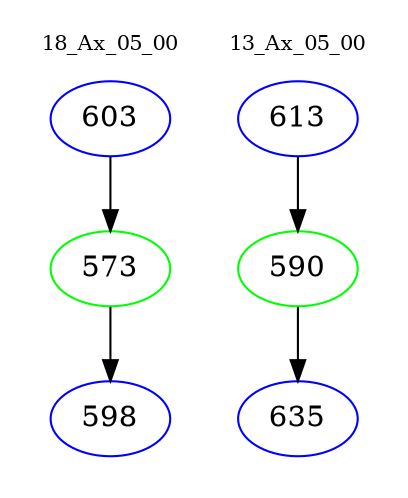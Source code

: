 digraph{
subgraph cluster_0 {
color = white
label = "18_Ax_05_00";
fontsize=10;
T0_603 [label="603", color="blue"]
T0_603 -> T0_573 [color="black"]
T0_573 [label="573", color="green"]
T0_573 -> T0_598 [color="black"]
T0_598 [label="598", color="blue"]
}
subgraph cluster_1 {
color = white
label = "13_Ax_05_00";
fontsize=10;
T1_613 [label="613", color="blue"]
T1_613 -> T1_590 [color="black"]
T1_590 [label="590", color="green"]
T1_590 -> T1_635 [color="black"]
T1_635 [label="635", color="blue"]
}
}
